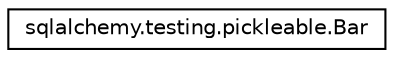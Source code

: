 digraph "Graphical Class Hierarchy"
{
 // LATEX_PDF_SIZE
  edge [fontname="Helvetica",fontsize="10",labelfontname="Helvetica",labelfontsize="10"];
  node [fontname="Helvetica",fontsize="10",shape=record];
  rankdir="LR";
  Node0 [label="sqlalchemy.testing.pickleable.Bar",height=0.2,width=0.4,color="black", fillcolor="white", style="filled",URL="$classsqlalchemy_1_1testing_1_1pickleable_1_1Bar.html",tooltip=" "];
}
